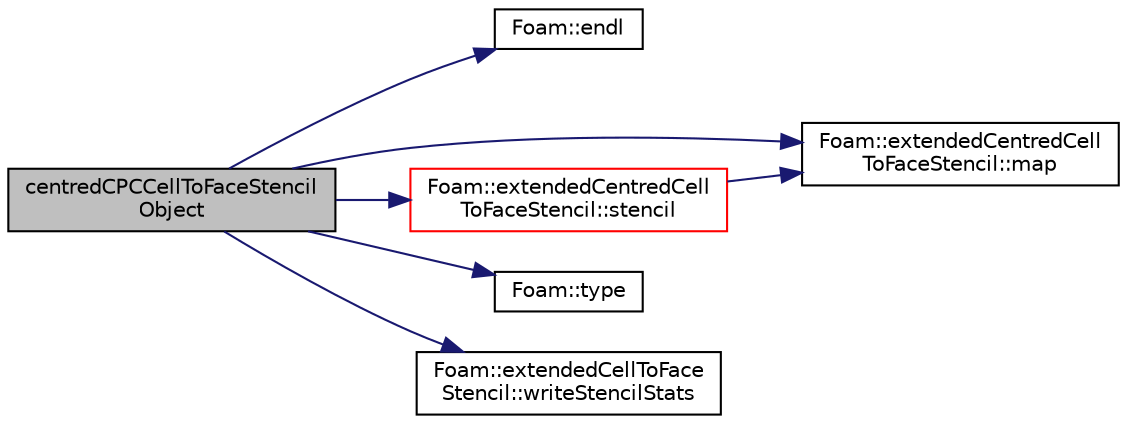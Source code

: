 digraph "centredCPCCellToFaceStencilObject"
{
  bgcolor="transparent";
  edge [fontname="Helvetica",fontsize="10",labelfontname="Helvetica",labelfontsize="10"];
  node [fontname="Helvetica",fontsize="10",shape=record];
  rankdir="LR";
  Node1 [label="centredCPCCellToFaceStencil\lObject",height=0.2,width=0.4,color="black", fillcolor="grey75", style="filled" fontcolor="black"];
  Node1 -> Node2 [color="midnightblue",fontsize="10",style="solid",fontname="Helvetica"];
  Node2 [label="Foam::endl",height=0.2,width=0.4,color="black",URL="$namespaceFoam.html#a2db8fe02a0d3909e9351bb4275b23ce4",tooltip="Add newline and flush stream. "];
  Node1 -> Node3 [color="midnightblue",fontsize="10",style="solid",fontname="Helvetica"];
  Node3 [label="Foam::extendedCentredCell\lToFaceStencil::map",height=0.2,width=0.4,color="black",URL="$classFoam_1_1extendedCentredCellToFaceStencil.html#ac2f38d8ae12ea9c1897269e957494bd7",tooltip="Return reference to the parallel distribution map. "];
  Node1 -> Node4 [color="midnightblue",fontsize="10",style="solid",fontname="Helvetica"];
  Node4 [label="Foam::extendedCentredCell\lToFaceStencil::stencil",height=0.2,width=0.4,color="red",URL="$classFoam_1_1extendedCentredCellToFaceStencil.html#af77a68b26ffa11db646582041c25e692",tooltip="Return reference to the stencil. "];
  Node4 -> Node3 [color="midnightblue",fontsize="10",style="solid",fontname="Helvetica"];
  Node1 -> Node5 [color="midnightblue",fontsize="10",style="solid",fontname="Helvetica"];
  Node5 [label="Foam::type",height=0.2,width=0.4,color="black",URL="$namespaceFoam.html#a69e2e8a647a7073be8ce6437c0aff762",tooltip="Return the file type: DIRECTORY or FILE, normally following symbolic links. "];
  Node1 -> Node6 [color="midnightblue",fontsize="10",style="solid",fontname="Helvetica"];
  Node6 [label="Foam::extendedCellToFace\lStencil::writeStencilStats",height=0.2,width=0.4,color="black",URL="$classFoam_1_1extendedCellToFaceStencil.html#a806d1632a9bcbd268b64e4bf3b6e3c7d",tooltip="Write some statistics about stencil. "];
}
